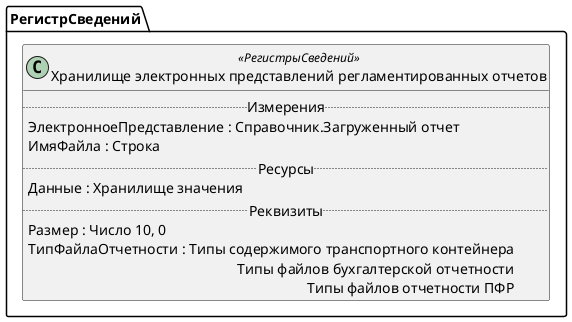 ﻿@startuml ХранилищеЭлектронныхПредставленийРегламентированныхОтчетов
'!include templates.wsd
'..\include templates.wsd
class РегистрСведений.ХранилищеЭлектронныхПредставленийРегламентированныхОтчетов as "Хранилище электронных представлений регламентированных отчетов" <<РегистрыСведений>>
{
..Измерения..
ЭлектронноеПредставление : Справочник.Загруженный отчет
ИмяФайла : Строка
..Ресурсы..
Данные : Хранилище значения
..Реквизиты..
Размер : Число 10, 0
ТипФайлаОтчетности : Типы содержимого транспортного контейнера\rТипы файлов бухгалтерской отчетности\rТипы файлов отчетности ПФР
}
@enduml
